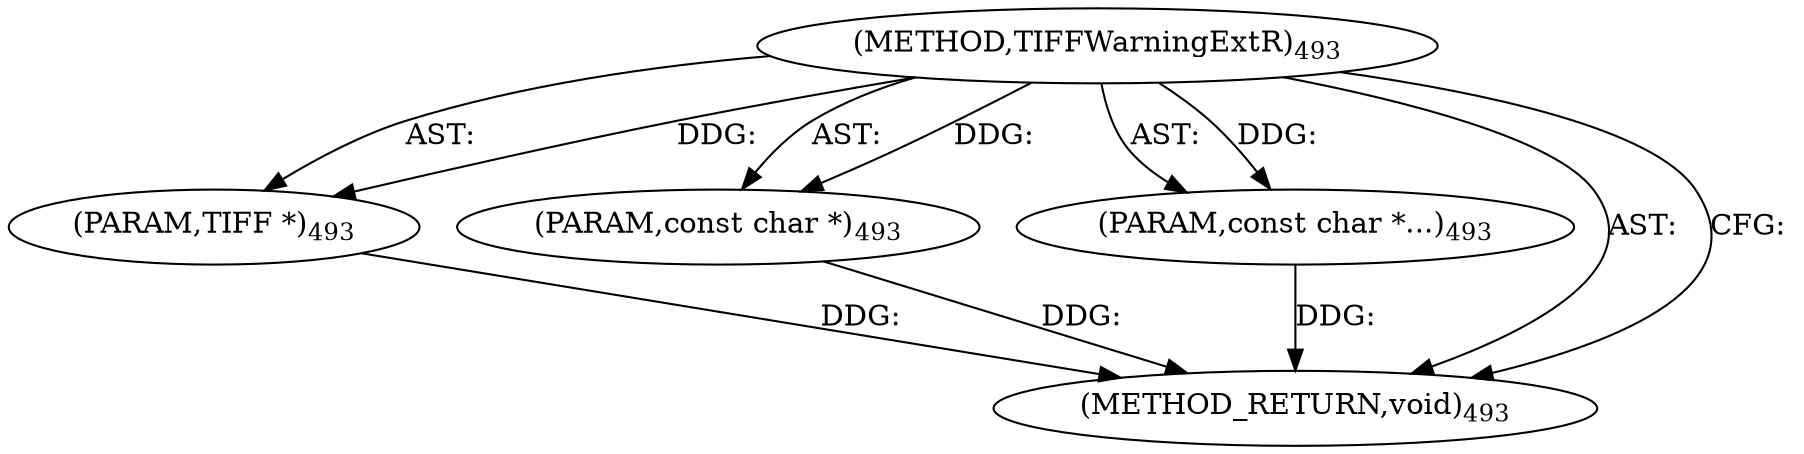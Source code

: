 digraph "TIFFWarningExtR" {  
"8989" [label = <(METHOD,TIFFWarningExtR)<SUB>493</SUB>> ]
"8990" [label = <(PARAM,TIFF *)<SUB>493</SUB>> ]
"8991" [label = <(PARAM,const char *)<SUB>493</SUB>> ]
"8992" [label = <(PARAM,const char *...)<SUB>493</SUB>> ]
"8993" [label = <(METHOD_RETURN,void)<SUB>493</SUB>> ]
  "8989" -> "8990"  [ label = "AST: "] 
  "8989" -> "8991"  [ label = "AST: "] 
  "8989" -> "8992"  [ label = "AST: "] 
  "8989" -> "8993"  [ label = "AST: "] 
  "8989" -> "8993"  [ label = "CFG: "] 
  "8990" -> "8993"  [ label = "DDG: "] 
  "8991" -> "8993"  [ label = "DDG: "] 
  "8992" -> "8993"  [ label = "DDG: "] 
  "8989" -> "8990"  [ label = "DDG: "] 
  "8989" -> "8991"  [ label = "DDG: "] 
  "8989" -> "8992"  [ label = "DDG: "] 
}
